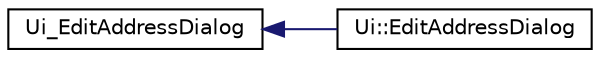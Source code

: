 digraph "Graphical Class Hierarchy"
{
 // LATEX_PDF_SIZE
  edge [fontname="Helvetica",fontsize="10",labelfontname="Helvetica",labelfontsize="10"];
  node [fontname="Helvetica",fontsize="10",shape=record];
  rankdir="LR";
  Node0 [label="Ui_EditAddressDialog",height=0.2,width=0.4,color="black", fillcolor="white", style="filled",URL="$class_ui___edit_address_dialog.html",tooltip=" "];
  Node0 -> Node1 [dir="back",color="midnightblue",fontsize="10",style="solid",fontname="Helvetica"];
  Node1 [label="Ui::EditAddressDialog",height=0.2,width=0.4,color="black", fillcolor="white", style="filled",URL="$class_ui_1_1_edit_address_dialog.html",tooltip=" "];
}
